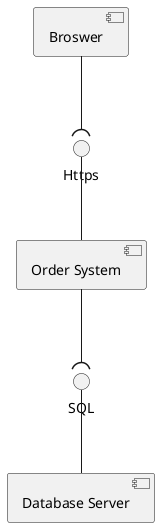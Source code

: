 @startuml 

[Broswer] as User
[Order System] as System
[Database Server] as DataBase

interface Https
interface SQL

User --( Https
Https -- System
System --( SQL
SQL -- DataBase

@enduml